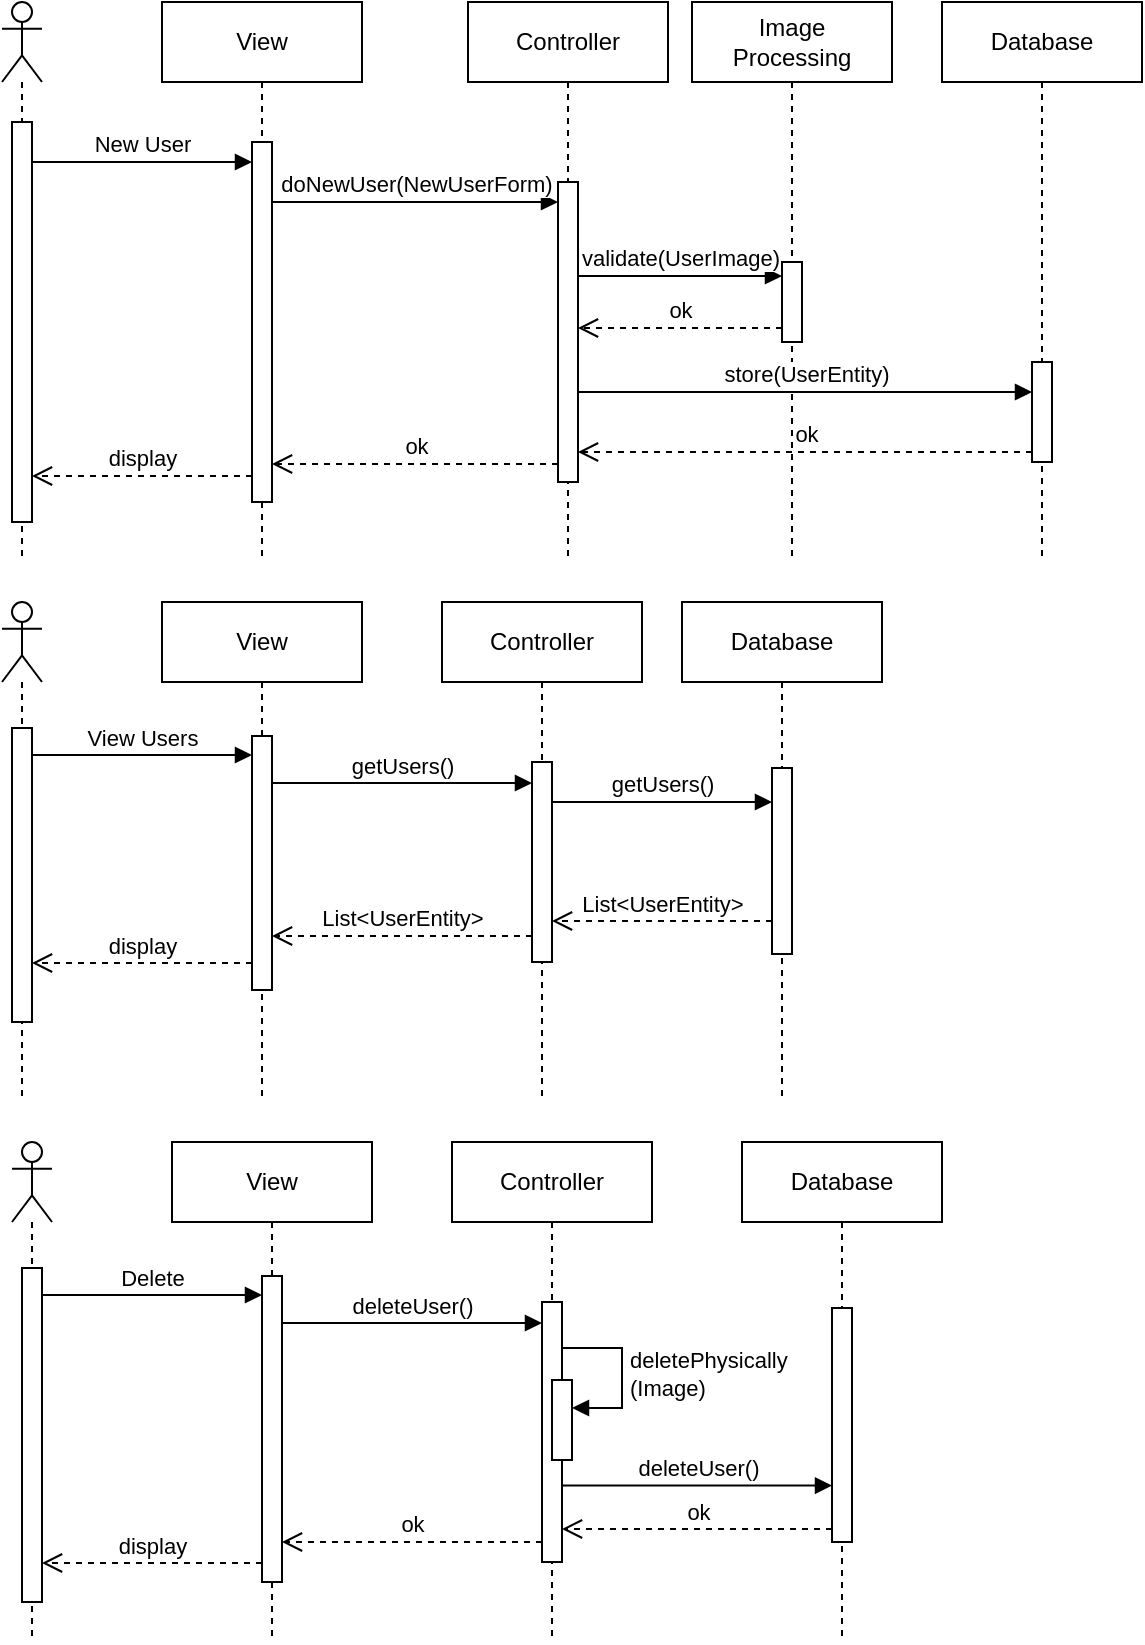 <mxfile version="24.2.1" type="github">
  <diagram name="Page-1" id="TMIu9oZjWfzS7NxXjIgf">
    <mxGraphModel dx="1793" dy="978" grid="1" gridSize="10" guides="1" tooltips="1" connect="1" arrows="1" fold="1" page="1" pageScale="1" pageWidth="850" pageHeight="1100" math="0" shadow="0">
      <root>
        <mxCell id="0" />
        <mxCell id="1" parent="0" />
        <mxCell id="iEdo7Ytky-OxDYcLE7NU-1" value="" style="shape=umlLifeline;perimeter=lifelinePerimeter;whiteSpace=wrap;html=1;container=1;dropTarget=0;collapsible=0;recursiveResize=0;outlineConnect=0;portConstraint=eastwest;newEdgeStyle={&quot;curved&quot;:0,&quot;rounded&quot;:0};participant=umlActor;" parent="1" vertex="1">
          <mxGeometry x="30" y="20" width="20" height="280" as="geometry" />
        </mxCell>
        <mxCell id="iEdo7Ytky-OxDYcLE7NU-2" value="" style="html=1;points=[[0,0,0,0,5],[0,1,0,0,-5],[1,0,0,0,5],[1,1,0,0,-5]];perimeter=orthogonalPerimeter;outlineConnect=0;targetShapes=umlLifeline;portConstraint=eastwest;newEdgeStyle={&quot;curved&quot;:0,&quot;rounded&quot;:0};" parent="iEdo7Ytky-OxDYcLE7NU-1" vertex="1">
          <mxGeometry x="5" y="60" width="10" height="200" as="geometry" />
        </mxCell>
        <mxCell id="iEdo7Ytky-OxDYcLE7NU-3" value="View" style="shape=umlLifeline;perimeter=lifelinePerimeter;whiteSpace=wrap;html=1;container=1;dropTarget=0;collapsible=0;recursiveResize=0;outlineConnect=0;portConstraint=eastwest;newEdgeStyle={&quot;curved&quot;:0,&quot;rounded&quot;:0};" parent="1" vertex="1">
          <mxGeometry x="110" y="20" width="100" height="280" as="geometry" />
        </mxCell>
        <mxCell id="iEdo7Ytky-OxDYcLE7NU-7" value="" style="html=1;points=[[0,0,0,0,5],[0,1,0,0,-5],[1,0,0,0,5],[1,1,0,0,-5]];perimeter=orthogonalPerimeter;outlineConnect=0;targetShapes=umlLifeline;portConstraint=eastwest;newEdgeStyle={&quot;curved&quot;:0,&quot;rounded&quot;:0};" parent="iEdo7Ytky-OxDYcLE7NU-3" vertex="1">
          <mxGeometry x="45" y="70" width="10" height="180" as="geometry" />
        </mxCell>
        <mxCell id="iEdo7Ytky-OxDYcLE7NU-4" value="Controller" style="shape=umlLifeline;perimeter=lifelinePerimeter;whiteSpace=wrap;html=1;container=1;dropTarget=0;collapsible=0;recursiveResize=0;outlineConnect=0;portConstraint=eastwest;newEdgeStyle={&quot;curved&quot;:0,&quot;rounded&quot;:0};" parent="1" vertex="1">
          <mxGeometry x="263" y="20" width="100" height="280" as="geometry" />
        </mxCell>
        <mxCell id="iEdo7Ytky-OxDYcLE7NU-9" value="" style="html=1;points=[[0,0,0,0,5],[0,1,0,0,-5],[1,0,0,0,5],[1,1,0,0,-5]];perimeter=orthogonalPerimeter;outlineConnect=0;targetShapes=umlLifeline;portConstraint=eastwest;newEdgeStyle={&quot;curved&quot;:0,&quot;rounded&quot;:0};" parent="iEdo7Ytky-OxDYcLE7NU-4" vertex="1">
          <mxGeometry x="45" y="90" width="10" height="150" as="geometry" />
        </mxCell>
        <mxCell id="iEdo7Ytky-OxDYcLE7NU-6" value="New User" style="html=1;verticalAlign=bottom;endArrow=block;curved=0;rounded=0;" parent="1" target="iEdo7Ytky-OxDYcLE7NU-7" edge="1">
          <mxGeometry width="80" relative="1" as="geometry">
            <mxPoint x="45" y="100.0" as="sourcePoint" />
            <mxPoint x="150" y="100" as="targetPoint" />
          </mxGeometry>
        </mxCell>
        <mxCell id="iEdo7Ytky-OxDYcLE7NU-8" value="doNewUser(NewUserForm)" style="html=1;verticalAlign=bottom;endArrow=block;curved=0;rounded=0;" parent="1" target="iEdo7Ytky-OxDYcLE7NU-9" edge="1">
          <mxGeometry x="-0.001" width="80" relative="1" as="geometry">
            <mxPoint x="165" y="120" as="sourcePoint" />
            <mxPoint x="290" y="120" as="targetPoint" />
            <mxPoint as="offset" />
          </mxGeometry>
        </mxCell>
        <mxCell id="iEdo7Ytky-OxDYcLE7NU-10" value="Image&lt;br&gt;Processing" style="shape=umlLifeline;perimeter=lifelinePerimeter;whiteSpace=wrap;html=1;container=1;dropTarget=0;collapsible=0;recursiveResize=0;outlineConnect=0;portConstraint=eastwest;newEdgeStyle={&quot;curved&quot;:0,&quot;rounded&quot;:0};" parent="1" vertex="1">
          <mxGeometry x="375" y="20" width="100" height="280" as="geometry" />
        </mxCell>
        <mxCell id="iEdo7Ytky-OxDYcLE7NU-11" value="" style="html=1;points=[[0,0,0,0,5],[0,1,0,0,-5],[1,0,0,0,5],[1,1,0,0,-5]];perimeter=orthogonalPerimeter;outlineConnect=0;targetShapes=umlLifeline;portConstraint=eastwest;newEdgeStyle={&quot;curved&quot;:0,&quot;rounded&quot;:0};" parent="iEdo7Ytky-OxDYcLE7NU-10" vertex="1">
          <mxGeometry x="45" y="130" width="10" height="40" as="geometry" />
        </mxCell>
        <mxCell id="iEdo7Ytky-OxDYcLE7NU-12" value="validate(UserImage)" style="html=1;verticalAlign=bottom;endArrow=block;curved=0;rounded=0;entryX=0;entryY=0;entryDx=0;entryDy=5;" parent="1" edge="1" source="iEdo7Ytky-OxDYcLE7NU-9">
          <mxGeometry relative="1" as="geometry">
            <mxPoint x="320" y="157" as="sourcePoint" />
            <mxPoint x="420" y="157" as="targetPoint" />
          </mxGeometry>
        </mxCell>
        <mxCell id="iEdo7Ytky-OxDYcLE7NU-13" value="ok" style="html=1;verticalAlign=bottom;endArrow=open;dashed=1;endSize=8;curved=0;rounded=0;" parent="1" edge="1" target="iEdo7Ytky-OxDYcLE7NU-9">
          <mxGeometry relative="1" as="geometry">
            <mxPoint x="320" y="183" as="targetPoint" />
            <mxPoint x="420" y="183" as="sourcePoint" />
          </mxGeometry>
        </mxCell>
        <mxCell id="iEdo7Ytky-OxDYcLE7NU-21" value="store(UserEntity)" style="html=1;verticalAlign=bottom;endArrow=block;curved=0;rounded=0;entryX=0;entryY=0;entryDx=0;entryDy=5;" parent="1" edge="1" source="iEdo7Ytky-OxDYcLE7NU-9">
          <mxGeometry relative="1" as="geometry">
            <mxPoint x="320" y="210" as="sourcePoint" />
            <mxPoint x="545" y="215" as="targetPoint" />
          </mxGeometry>
        </mxCell>
        <mxCell id="iEdo7Ytky-OxDYcLE7NU-22" value="ok" style="html=1;verticalAlign=bottom;endArrow=open;dashed=1;endSize=8;curved=0;rounded=0;exitX=0;exitY=1;exitDx=0;exitDy=-5;" parent="1" source="iEdo7Ytky-OxDYcLE7NU-20" target="iEdo7Ytky-OxDYcLE7NU-9" edge="1">
          <mxGeometry relative="1" as="geometry">
            <mxPoint x="475" y="255" as="targetPoint" />
          </mxGeometry>
        </mxCell>
        <mxCell id="iEdo7Ytky-OxDYcLE7NU-26" value="ok" style="html=1;verticalAlign=bottom;endArrow=open;dashed=1;endSize=8;curved=0;rounded=0;" parent="1" edge="1" source="iEdo7Ytky-OxDYcLE7NU-9">
          <mxGeometry relative="1" as="geometry">
            <mxPoint x="295" y="251" as="sourcePoint" />
            <mxPoint x="165" y="251" as="targetPoint" />
          </mxGeometry>
        </mxCell>
        <mxCell id="iEdo7Ytky-OxDYcLE7NU-27" value="display" style="html=1;verticalAlign=bottom;endArrow=open;dashed=1;endSize=8;curved=0;rounded=0;" parent="1" source="iEdo7Ytky-OxDYcLE7NU-7" edge="1">
          <mxGeometry relative="1" as="geometry">
            <mxPoint x="159.5" y="257" as="sourcePoint" />
            <mxPoint x="45" y="257" as="targetPoint" />
          </mxGeometry>
        </mxCell>
        <mxCell id="4sxgYkIIa8AyiHVq7WXi-2" value="" style="shape=umlLifeline;perimeter=lifelinePerimeter;whiteSpace=wrap;html=1;container=1;dropTarget=0;collapsible=0;recursiveResize=0;outlineConnect=0;portConstraint=eastwest;newEdgeStyle={&quot;curved&quot;:0,&quot;rounded&quot;:0};participant=umlActor;" parent="1" vertex="1">
          <mxGeometry x="30" y="320" width="20" height="250" as="geometry" />
        </mxCell>
        <mxCell id="4sxgYkIIa8AyiHVq7WXi-3" value="" style="html=1;points=[[0,0,0,0,5],[0,1,0,0,-5],[1,0,0,0,5],[1,1,0,0,-5]];perimeter=orthogonalPerimeter;outlineConnect=0;targetShapes=umlLifeline;portConstraint=eastwest;newEdgeStyle={&quot;curved&quot;:0,&quot;rounded&quot;:0};" parent="4sxgYkIIa8AyiHVq7WXi-2" vertex="1">
          <mxGeometry x="5" y="63" width="10" height="147" as="geometry" />
        </mxCell>
        <mxCell id="4sxgYkIIa8AyiHVq7WXi-4" value="View" style="shape=umlLifeline;perimeter=lifelinePerimeter;whiteSpace=wrap;html=1;container=1;dropTarget=0;collapsible=0;recursiveResize=0;outlineConnect=0;portConstraint=eastwest;newEdgeStyle={&quot;curved&quot;:0,&quot;rounded&quot;:0};" parent="1" vertex="1">
          <mxGeometry x="110" y="320" width="100" height="250" as="geometry" />
        </mxCell>
        <mxCell id="4sxgYkIIa8AyiHVq7WXi-5" value="" style="html=1;points=[[0,0,0,0,5],[0,1,0,0,-5],[1,0,0,0,5],[1,1,0,0,-5]];perimeter=orthogonalPerimeter;outlineConnect=0;targetShapes=umlLifeline;portConstraint=eastwest;newEdgeStyle={&quot;curved&quot;:0,&quot;rounded&quot;:0};" parent="4sxgYkIIa8AyiHVq7WXi-4" vertex="1">
          <mxGeometry x="45" y="67" width="10" height="127" as="geometry" />
        </mxCell>
        <mxCell id="4sxgYkIIa8AyiHVq7WXi-6" value="Controller" style="shape=umlLifeline;perimeter=lifelinePerimeter;whiteSpace=wrap;html=1;container=1;dropTarget=0;collapsible=0;recursiveResize=0;outlineConnect=0;portConstraint=eastwest;newEdgeStyle={&quot;curved&quot;:0,&quot;rounded&quot;:0};" parent="1" vertex="1">
          <mxGeometry x="250" y="320" width="100" height="250" as="geometry" />
        </mxCell>
        <mxCell id="4sxgYkIIa8AyiHVq7WXi-7" value="" style="html=1;points=[[0,0,0,0,5],[0,1,0,0,-5],[1,0,0,0,5],[1,1,0,0,-5]];perimeter=orthogonalPerimeter;outlineConnect=0;targetShapes=umlLifeline;portConstraint=eastwest;newEdgeStyle={&quot;curved&quot;:0,&quot;rounded&quot;:0};" parent="4sxgYkIIa8AyiHVq7WXi-6" vertex="1">
          <mxGeometry x="45" y="80" width="10" height="100" as="geometry" />
        </mxCell>
        <mxCell id="4sxgYkIIa8AyiHVq7WXi-8" value="Database" style="shape=umlLifeline;perimeter=lifelinePerimeter;whiteSpace=wrap;html=1;container=1;dropTarget=0;collapsible=0;recursiveResize=0;outlineConnect=0;portConstraint=eastwest;newEdgeStyle={&quot;curved&quot;:0,&quot;rounded&quot;:0};" parent="1" vertex="1">
          <mxGeometry x="370" y="320" width="100" height="250" as="geometry" />
        </mxCell>
        <mxCell id="4sxgYkIIa8AyiHVq7WXi-9" value="" style="html=1;points=[[0,0,0,0,5],[0,1,0,0,-5],[1,0,0,0,5],[1,1,0,0,-5]];perimeter=orthogonalPerimeter;outlineConnect=0;targetShapes=umlLifeline;portConstraint=eastwest;newEdgeStyle={&quot;curved&quot;:0,&quot;rounded&quot;:0};" parent="4sxgYkIIa8AyiHVq7WXi-8" vertex="1">
          <mxGeometry x="45" y="83" width="10" height="93" as="geometry" />
        </mxCell>
        <mxCell id="4sxgYkIIa8AyiHVq7WXi-10" value="View Users" style="html=1;verticalAlign=bottom;endArrow=block;curved=0;rounded=0;" parent="1" edge="1">
          <mxGeometry width="80" relative="1" as="geometry">
            <mxPoint x="45" y="396.5" as="sourcePoint" />
            <mxPoint x="155" y="396.5" as="targetPoint" />
          </mxGeometry>
        </mxCell>
        <mxCell id="4sxgYkIIa8AyiHVq7WXi-11" value="getUsers()" style="html=1;verticalAlign=bottom;endArrow=block;curved=0;rounded=0;" parent="1" edge="1">
          <mxGeometry width="80" relative="1" as="geometry">
            <mxPoint x="165" y="410.5" as="sourcePoint" />
            <mxPoint x="295" y="410.5" as="targetPoint" />
          </mxGeometry>
        </mxCell>
        <mxCell id="4sxgYkIIa8AyiHVq7WXi-12" value="getUsers()" style="html=1;verticalAlign=bottom;endArrow=block;curved=0;rounded=0;" parent="1" edge="1">
          <mxGeometry width="80" relative="1" as="geometry">
            <mxPoint x="305" y="420.0" as="sourcePoint" />
            <mxPoint x="415" y="420.0" as="targetPoint" />
          </mxGeometry>
        </mxCell>
        <mxCell id="4sxgYkIIa8AyiHVq7WXi-13" value="List&amp;lt;UserEntity&amp;gt;" style="html=1;verticalAlign=bottom;endArrow=open;dashed=1;endSize=8;curved=0;rounded=0;" parent="1" edge="1">
          <mxGeometry relative="1" as="geometry">
            <mxPoint x="415" y="479.5" as="sourcePoint" />
            <mxPoint x="305.0" y="479.5" as="targetPoint" />
          </mxGeometry>
        </mxCell>
        <mxCell id="4sxgYkIIa8AyiHVq7WXi-14" value="List&amp;lt;UserEntity&amp;gt;" style="html=1;verticalAlign=bottom;endArrow=open;dashed=1;endSize=8;curved=0;rounded=0;" parent="1" edge="1">
          <mxGeometry relative="1" as="geometry">
            <mxPoint x="295" y="487" as="sourcePoint" />
            <mxPoint x="165" y="487" as="targetPoint" />
          </mxGeometry>
        </mxCell>
        <mxCell id="4sxgYkIIa8AyiHVq7WXi-15" value="display" style="html=1;verticalAlign=bottom;endArrow=open;dashed=1;endSize=8;curved=0;rounded=0;" parent="1" edge="1">
          <mxGeometry relative="1" as="geometry">
            <mxPoint x="155" y="500.5" as="sourcePoint" />
            <mxPoint x="45" y="500.5" as="targetPoint" />
          </mxGeometry>
        </mxCell>
        <mxCell id="4sxgYkIIa8AyiHVq7WXi-16" value="" style="shape=umlLifeline;perimeter=lifelinePerimeter;whiteSpace=wrap;html=1;container=1;dropTarget=0;collapsible=0;recursiveResize=0;outlineConnect=0;portConstraint=eastwest;newEdgeStyle={&quot;curved&quot;:0,&quot;rounded&quot;:0};participant=umlActor;" parent="1" vertex="1">
          <mxGeometry x="35" y="590" width="20" height="250" as="geometry" />
        </mxCell>
        <mxCell id="4sxgYkIIa8AyiHVq7WXi-17" value="" style="html=1;points=[[0,0,0,0,5],[0,1,0,0,-5],[1,0,0,0,5],[1,1,0,0,-5]];perimeter=orthogonalPerimeter;outlineConnect=0;targetShapes=umlLifeline;portConstraint=eastwest;newEdgeStyle={&quot;curved&quot;:0,&quot;rounded&quot;:0};" parent="4sxgYkIIa8AyiHVq7WXi-16" vertex="1">
          <mxGeometry x="5" y="63" width="10" height="167" as="geometry" />
        </mxCell>
        <mxCell id="4sxgYkIIa8AyiHVq7WXi-18" value="View" style="shape=umlLifeline;perimeter=lifelinePerimeter;whiteSpace=wrap;html=1;container=1;dropTarget=0;collapsible=0;recursiveResize=0;outlineConnect=0;portConstraint=eastwest;newEdgeStyle={&quot;curved&quot;:0,&quot;rounded&quot;:0};" parent="1" vertex="1">
          <mxGeometry x="115" y="590" width="100" height="250" as="geometry" />
        </mxCell>
        <mxCell id="4sxgYkIIa8AyiHVq7WXi-19" value="" style="html=1;points=[[0,0,0,0,5],[0,1,0,0,-5],[1,0,0,0,5],[1,1,0,0,-5]];perimeter=orthogonalPerimeter;outlineConnect=0;targetShapes=umlLifeline;portConstraint=eastwest;newEdgeStyle={&quot;curved&quot;:0,&quot;rounded&quot;:0};" parent="4sxgYkIIa8AyiHVq7WXi-18" vertex="1">
          <mxGeometry x="45" y="67" width="10" height="153" as="geometry" />
        </mxCell>
        <mxCell id="4sxgYkIIa8AyiHVq7WXi-20" value="Controller" style="shape=umlLifeline;perimeter=lifelinePerimeter;whiteSpace=wrap;html=1;container=1;dropTarget=0;collapsible=0;recursiveResize=0;outlineConnect=0;portConstraint=eastwest;newEdgeStyle={&quot;curved&quot;:0,&quot;rounded&quot;:0};" parent="1" vertex="1">
          <mxGeometry x="255" y="590" width="100" height="250" as="geometry" />
        </mxCell>
        <mxCell id="4sxgYkIIa8AyiHVq7WXi-21" value="" style="html=1;points=[[0,0,0,0,5],[0,1,0,0,-5],[1,0,0,0,5],[1,1,0,0,-5]];perimeter=orthogonalPerimeter;outlineConnect=0;targetShapes=umlLifeline;portConstraint=eastwest;newEdgeStyle={&quot;curved&quot;:0,&quot;rounded&quot;:0};" parent="4sxgYkIIa8AyiHVq7WXi-20" vertex="1">
          <mxGeometry x="45" y="80" width="10" height="130" as="geometry" />
        </mxCell>
        <mxCell id="qppJl_PG9_t4zhbGuvpg-3" value="" style="html=1;points=[[0,0,0,0,5],[0,1,0,0,-5],[1,0,0,0,5],[1,1,0,0,-5]];perimeter=orthogonalPerimeter;outlineConnect=0;targetShapes=umlLifeline;portConstraint=eastwest;newEdgeStyle={&quot;curved&quot;:0,&quot;rounded&quot;:0};" vertex="1" parent="4sxgYkIIa8AyiHVq7WXi-20">
          <mxGeometry x="50" y="119" width="10" height="40" as="geometry" />
        </mxCell>
        <mxCell id="qppJl_PG9_t4zhbGuvpg-4" value="deletePhysically&lt;br&gt;(Image)" style="html=1;align=left;spacingLeft=2;endArrow=block;rounded=0;edgeStyle=orthogonalEdgeStyle;curved=0;rounded=0;" edge="1" target="qppJl_PG9_t4zhbGuvpg-3" parent="4sxgYkIIa8AyiHVq7WXi-20">
          <mxGeometry relative="1" as="geometry">
            <mxPoint x="55" y="103" as="sourcePoint" />
            <Array as="points">
              <mxPoint x="85" y="133" />
            </Array>
          </mxGeometry>
        </mxCell>
        <mxCell id="4sxgYkIIa8AyiHVq7WXi-22" value="Database" style="shape=umlLifeline;perimeter=lifelinePerimeter;whiteSpace=wrap;html=1;container=1;dropTarget=0;collapsible=0;recursiveResize=0;outlineConnect=0;portConstraint=eastwest;newEdgeStyle={&quot;curved&quot;:0,&quot;rounded&quot;:0};" parent="1" vertex="1">
          <mxGeometry x="400" y="590" width="100" height="250" as="geometry" />
        </mxCell>
        <mxCell id="4sxgYkIIa8AyiHVq7WXi-23" value="" style="html=1;points=[[0,0,0,0,5],[0,1,0,0,-5],[1,0,0,0,5],[1,1,0,0,-5]];perimeter=orthogonalPerimeter;outlineConnect=0;targetShapes=umlLifeline;portConstraint=eastwest;newEdgeStyle={&quot;curved&quot;:0,&quot;rounded&quot;:0};" parent="4sxgYkIIa8AyiHVq7WXi-22" vertex="1">
          <mxGeometry x="45" y="83" width="10" height="117" as="geometry" />
        </mxCell>
        <mxCell id="4sxgYkIIa8AyiHVq7WXi-24" value="Delete" style="html=1;verticalAlign=bottom;endArrow=block;curved=0;rounded=0;" parent="1" edge="1">
          <mxGeometry width="80" relative="1" as="geometry">
            <mxPoint x="50" y="666.5" as="sourcePoint" />
            <mxPoint x="160" y="666.5" as="targetPoint" />
          </mxGeometry>
        </mxCell>
        <mxCell id="4sxgYkIIa8AyiHVq7WXi-25" value="deleteUser()" style="html=1;verticalAlign=bottom;endArrow=block;curved=0;rounded=0;" parent="1" edge="1">
          <mxGeometry width="80" relative="1" as="geometry">
            <mxPoint x="170" y="680.5" as="sourcePoint" />
            <mxPoint x="300" y="680.5" as="targetPoint" />
          </mxGeometry>
        </mxCell>
        <mxCell id="4sxgYkIIa8AyiHVq7WXi-26" value="deleteUser()" style="html=1;verticalAlign=bottom;endArrow=block;curved=0;rounded=0;" parent="1" edge="1">
          <mxGeometry width="80" relative="1" as="geometry">
            <mxPoint x="310" y="761.76" as="sourcePoint" />
            <mxPoint x="445" y="761.76" as="targetPoint" />
          </mxGeometry>
        </mxCell>
        <mxCell id="4sxgYkIIa8AyiHVq7WXi-27" value="ok" style="html=1;verticalAlign=bottom;endArrow=open;dashed=1;endSize=8;curved=0;rounded=0;" parent="1" edge="1" source="4sxgYkIIa8AyiHVq7WXi-23">
          <mxGeometry relative="1" as="geometry">
            <mxPoint x="420" y="783.5" as="sourcePoint" />
            <mxPoint x="310.0" y="783.5" as="targetPoint" />
          </mxGeometry>
        </mxCell>
        <mxCell id="4sxgYkIIa8AyiHVq7WXi-28" value="ok" style="html=1;verticalAlign=bottom;endArrow=open;dashed=1;endSize=8;curved=0;rounded=0;" parent="1" edge="1">
          <mxGeometry relative="1" as="geometry">
            <mxPoint x="300" y="790" as="sourcePoint" />
            <mxPoint x="170" y="790" as="targetPoint" />
          </mxGeometry>
        </mxCell>
        <mxCell id="4sxgYkIIa8AyiHVq7WXi-29" value="display" style="html=1;verticalAlign=bottom;endArrow=open;dashed=1;endSize=8;curved=0;rounded=0;" parent="1" edge="1">
          <mxGeometry relative="1" as="geometry">
            <mxPoint x="160" y="800.5" as="sourcePoint" />
            <mxPoint x="50" y="800.5" as="targetPoint" />
          </mxGeometry>
        </mxCell>
        <mxCell id="iEdo7Ytky-OxDYcLE7NU-5" value="Database" style="shape=umlLifeline;perimeter=lifelinePerimeter;whiteSpace=wrap;html=1;container=1;dropTarget=0;collapsible=0;recursiveResize=0;outlineConnect=0;portConstraint=eastwest;newEdgeStyle={&quot;curved&quot;:0,&quot;rounded&quot;:0};" parent="1" vertex="1">
          <mxGeometry x="500" y="20" width="100" height="280" as="geometry" />
        </mxCell>
        <mxCell id="iEdo7Ytky-OxDYcLE7NU-20" value="" style="html=1;points=[[0,0,0,0,5],[0,1,0,0,-5],[1,0,0,0,5],[1,1,0,0,-5]];perimeter=orthogonalPerimeter;outlineConnect=0;targetShapes=umlLifeline;portConstraint=eastwest;newEdgeStyle={&quot;curved&quot;:0,&quot;rounded&quot;:0};" parent="iEdo7Ytky-OxDYcLE7NU-5" vertex="1">
          <mxGeometry x="45" y="180" width="10" height="50" as="geometry" />
        </mxCell>
      </root>
    </mxGraphModel>
  </diagram>
</mxfile>
